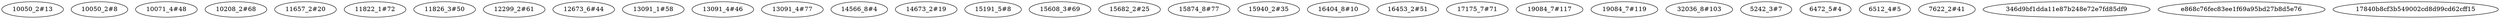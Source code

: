 graph G { "10050_2#13"[x=2.643044106950858,y=5.917960183986151]; "10050_2#8"[x=-5.466466842900046,y=2.1792721957068855]; "10071_4#48"[x=-1.323507728484811,y=-3.341356303651387]; "10208_2#68"[x=2.2278755963818355,y=4.990787032952811]; "11657_2#20"[x=0.5483845494630359,y=-0.7806589010083042]; "11822_1#72"[x=6.02040953136687,y=-1.0189353985139427]; "11826_3#50"[x=-1.738035877675773,y=-1.407449038197841]; "12299_2#61"[x=-5.878725040834633,y=-0.8701379941281557]; "12673_6#44"[x=3.3239650627765753,y=-7.626596994372747]; "13091_1#58"[x=8.050503778710029,y=-1.823675062606014]; "13091_4#46"[x=6.798425169321892,y=-1.4742171524659895]; "13091_4#77"[x=0.6853122141923897,y=-0.21436332049716403]; "14566_8#4"[x=3.8322440272307867,y=5.7615592991036015]; "14673_2#19"[x=-0.41352182299201723,y=-0.4656833731947588]; "15191_5#8"[x=-9.380916825261723,y=2.4843680080081256]; "15608_3#69"[x=-1.3224866943827485,y=-3.3980935504866423]; "15682_2#25"[x=-9.555039593726912,y=2.6274345811730893]; "15874_8#77"[x=-0.537989893013264,y=1.018465319801585]; "15940_2#35"[x=5.028675639347634,y=-0.6189585777570923]; "16404_8#10"[x=7.002483794834649,y=-1.3835598909436855]; "16453_2#51"[x=-4.809731365090317,y=2.879271262455176]; "17175_7#71"[x=-6.16241587691062,y=2.884020752355788]; "19084_7#117"[x=-7.117888659725875,y=1.554211211160823]; "19084_7#119"[x=-4.296334906180162,y=2.6106658640265863]; "32036_8#103"[x=3.232504643961063,y=7.110507420135716]; "5242_3#7"[x=-2.6297842756091363,y=5.249692544465853]; "6472_5#4"[x=4.009956374770336,y=4.775687409367698]; "6512_4#5"[x=2.153913042510212,y=-7.794025802297547]; "7622_2#41"[x=4.884591041745845,y=-0.40705476145806746]; "346d9bf1dda11e87b248e72e7fd85df9"[x=-0.39871423860274785,y=-6.148594053037238]; "e868c76fec83ee1f69a95bd27b8d5e76"[x=-0.4392743890712857,y=-6.330419897829454]; "17840b8cf3b549002cd8d99cd62cff15"[x=1.0303321883175822,y=-6.941850800764145]; }
